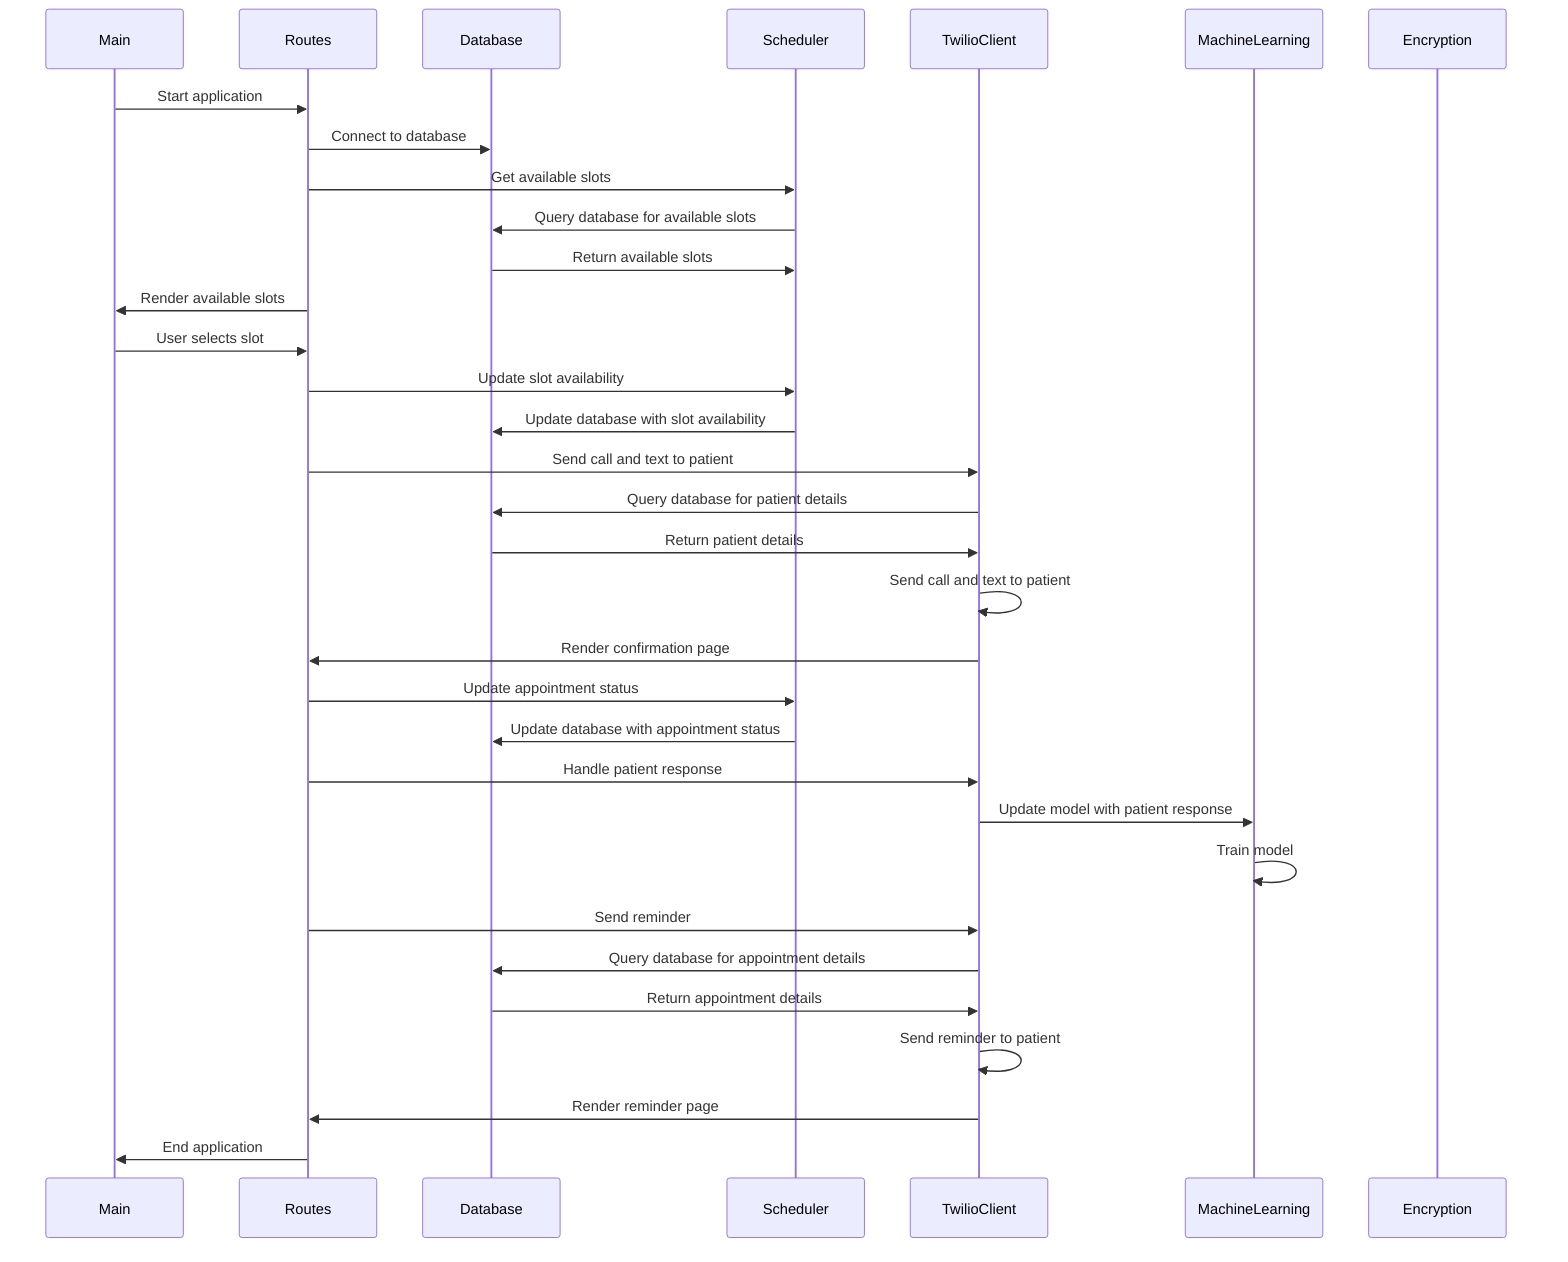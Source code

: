 sequenceDiagram
    participant M as Main
    participant R as Routes
    participant D as Database
    participant S as Scheduler
    participant T as TwilioClient
    participant ML as MachineLearning
    participant E as Encryption
    M->>R: Start application
    R->>D: Connect to database
    R->>S: Get available slots
    S->>D: Query database for available slots
    D->>S: Return available slots
    R->>M: Render available slots
    M->>R: User selects slot
    R->>S: Update slot availability
    S->>D: Update database with slot availability
    R->>T: Send call and text to patient
    T->>D: Query database for patient details
    D->>T: Return patient details
    T->>T: Send call and text to patient
    T->>R: Render confirmation page
    R->>S: Update appointment status
    S->>D: Update database with appointment status
    R->>T: Handle patient response
    T->>ML: Update model with patient response
    ML->>ML: Train model
    R->>T: Send reminder
    T->>D: Query database for appointment details
    D->>T: Return appointment details
    T->>T: Send reminder to patient
    T->>R: Render reminder page
    R->>M: End application
